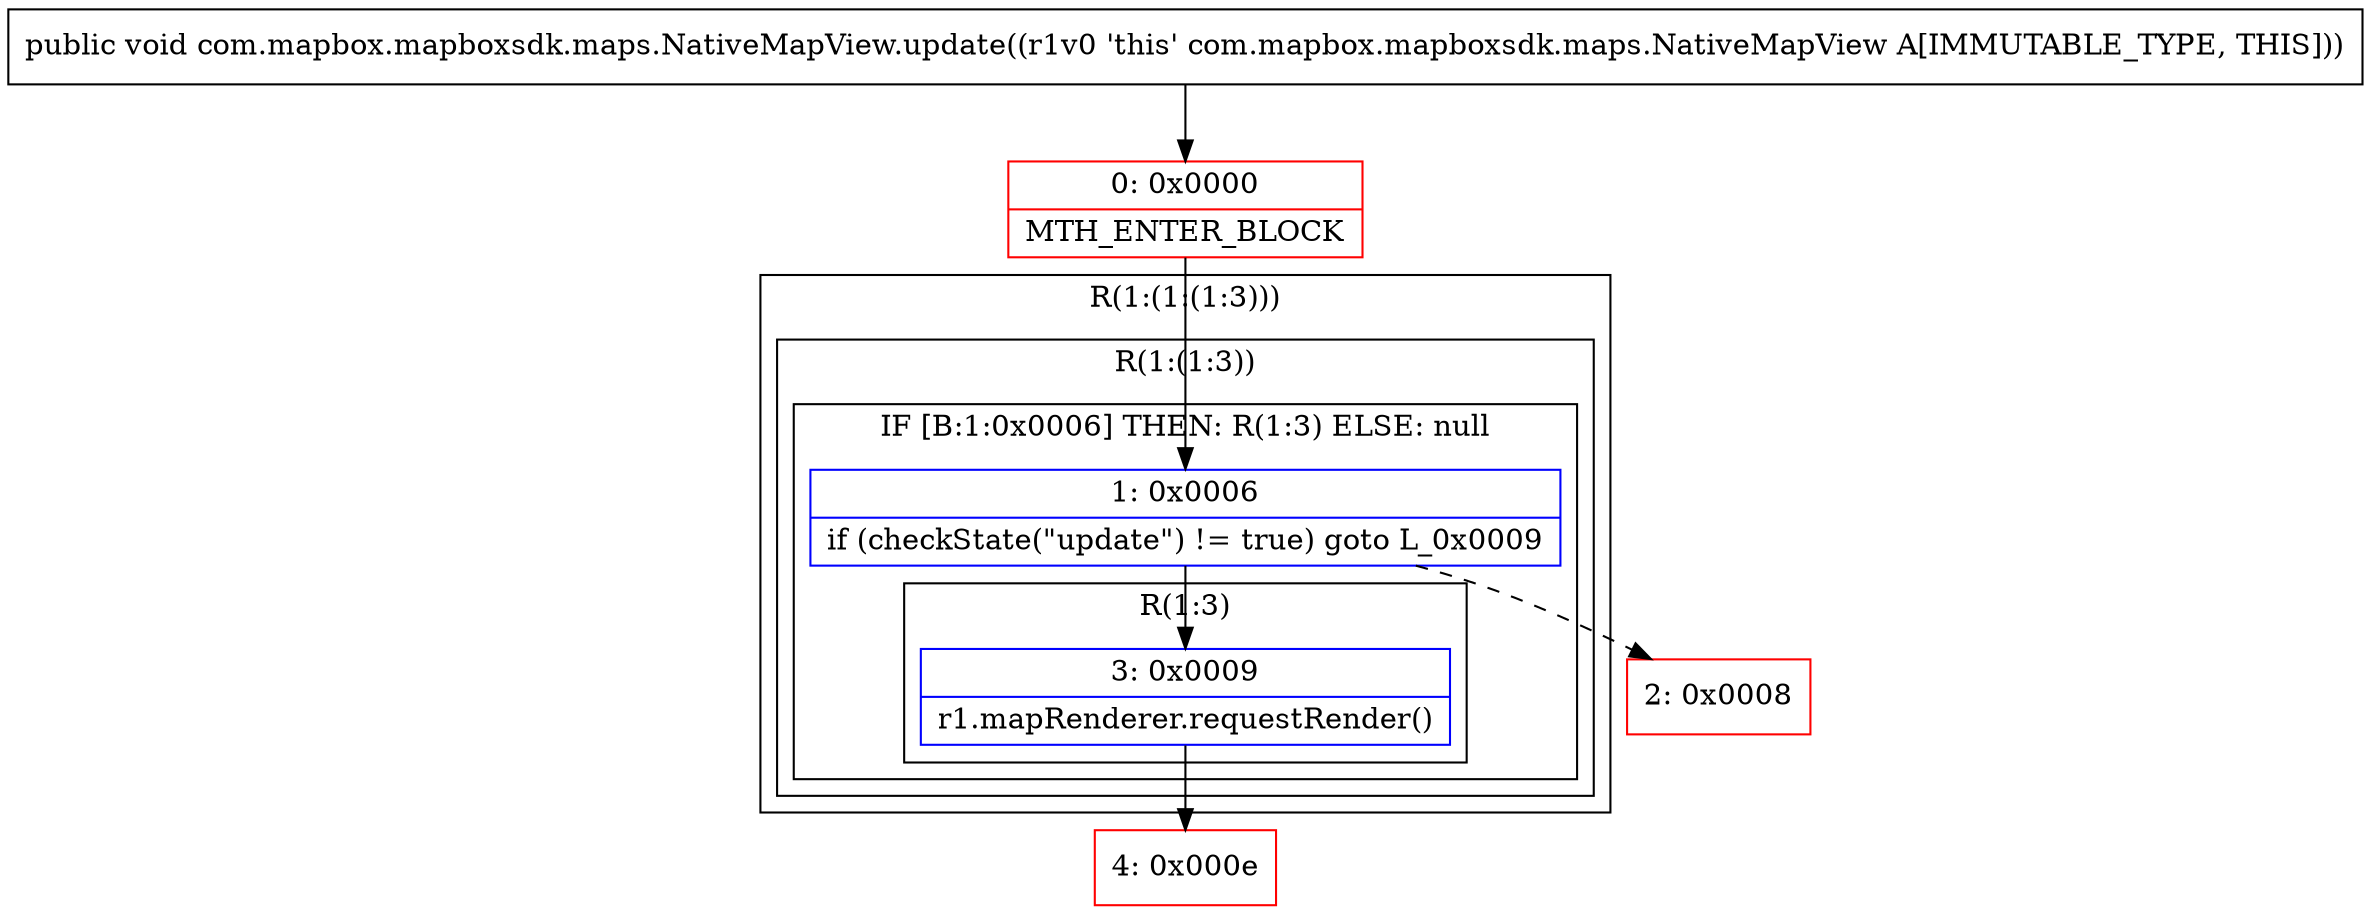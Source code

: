 digraph "CFG forcom.mapbox.mapboxsdk.maps.NativeMapView.update()V" {
subgraph cluster_Region_287182984 {
label = "R(1:(1:(1:3)))";
node [shape=record,color=blue];
subgraph cluster_Region_151947813 {
label = "R(1:(1:3))";
node [shape=record,color=blue];
subgraph cluster_IfRegion_62274653 {
label = "IF [B:1:0x0006] THEN: R(1:3) ELSE: null";
node [shape=record,color=blue];
Node_1 [shape=record,label="{1\:\ 0x0006|if (checkState(\"update\") != true) goto L_0x0009\l}"];
subgraph cluster_Region_1443002909 {
label = "R(1:3)";
node [shape=record,color=blue];
Node_3 [shape=record,label="{3\:\ 0x0009|r1.mapRenderer.requestRender()\l}"];
}
}
}
}
Node_0 [shape=record,color=red,label="{0\:\ 0x0000|MTH_ENTER_BLOCK\l}"];
Node_2 [shape=record,color=red,label="{2\:\ 0x0008}"];
Node_4 [shape=record,color=red,label="{4\:\ 0x000e}"];
MethodNode[shape=record,label="{public void com.mapbox.mapboxsdk.maps.NativeMapView.update((r1v0 'this' com.mapbox.mapboxsdk.maps.NativeMapView A[IMMUTABLE_TYPE, THIS])) }"];
MethodNode -> Node_0;
Node_1 -> Node_2[style=dashed];
Node_1 -> Node_3;
Node_3 -> Node_4;
Node_0 -> Node_1;
}

